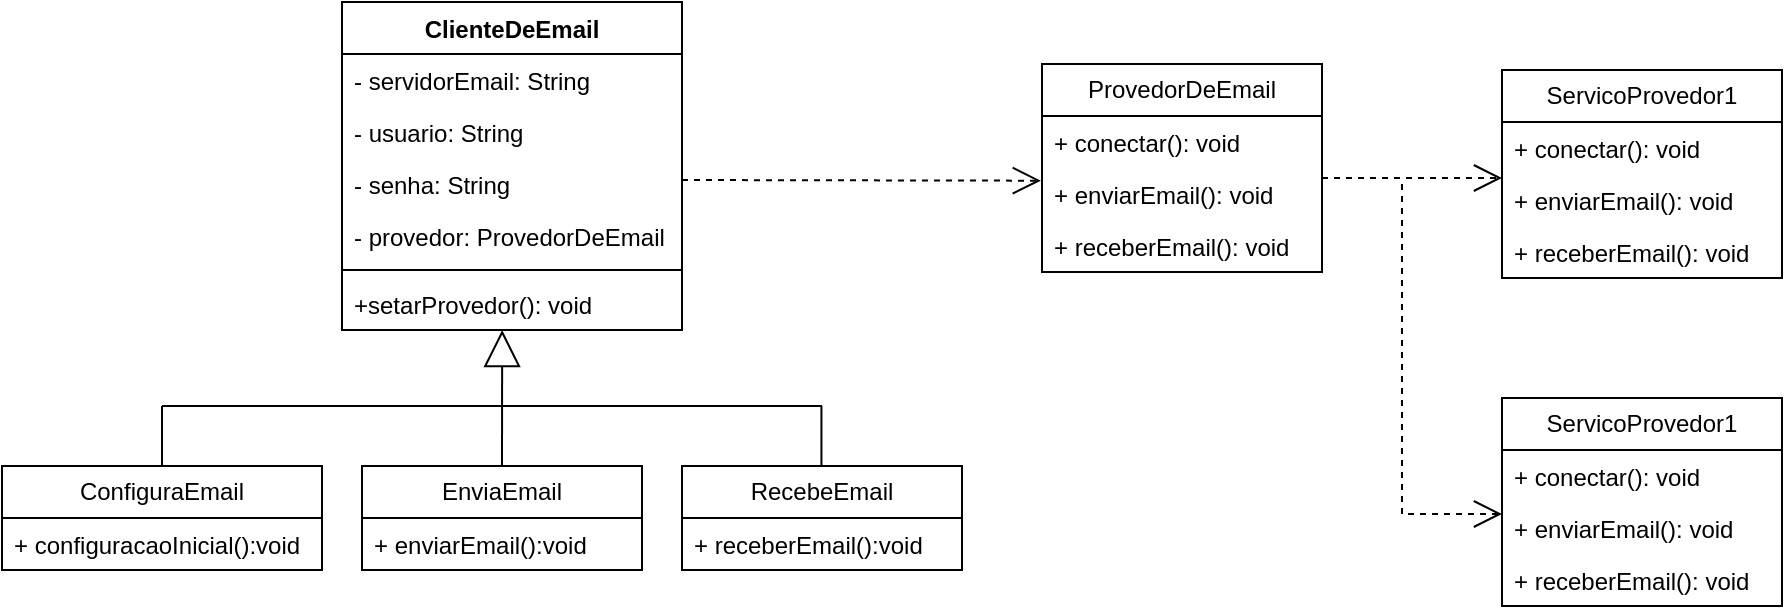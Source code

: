 <mxfile version="22.1.7" type="github">
  <diagram name="Page-1" id="_jQCSK4NrimCxyhV8Pme">
    <mxGraphModel dx="593" dy="643" grid="1" gridSize="10" guides="1" tooltips="1" connect="1" arrows="1" fold="1" page="1" pageScale="1" pageWidth="850" pageHeight="1100" math="0" shadow="0">
      <root>
        <mxCell id="0" />
        <mxCell id="1" parent="0" />
        <mxCell id="8tsni5hpxIVoQU1fclmt-1" value="ClienteDeEmail" style="swimlane;fontStyle=1;align=center;verticalAlign=top;childLayout=stackLayout;horizontal=1;startSize=26;horizontalStack=0;resizeParent=1;resizeParentMax=0;resizeLast=0;collapsible=1;marginBottom=0;whiteSpace=wrap;html=1;" vertex="1" parent="1">
          <mxGeometry x="200" y="38" width="170" height="164" as="geometry" />
        </mxCell>
        <mxCell id="8tsni5hpxIVoQU1fclmt-2" value="- servidorEmail: String" style="text;strokeColor=none;fillColor=none;align=left;verticalAlign=top;spacingLeft=4;spacingRight=4;overflow=hidden;rotatable=0;points=[[0,0.5],[1,0.5]];portConstraint=eastwest;whiteSpace=wrap;html=1;" vertex="1" parent="8tsni5hpxIVoQU1fclmt-1">
          <mxGeometry y="26" width="170" height="26" as="geometry" />
        </mxCell>
        <mxCell id="8tsni5hpxIVoQU1fclmt-6" value="- usuario: String" style="text;strokeColor=none;fillColor=none;align=left;verticalAlign=top;spacingLeft=4;spacingRight=4;overflow=hidden;rotatable=0;points=[[0,0.5],[1,0.5]];portConstraint=eastwest;whiteSpace=wrap;html=1;" vertex="1" parent="8tsni5hpxIVoQU1fclmt-1">
          <mxGeometry y="52" width="170" height="26" as="geometry" />
        </mxCell>
        <mxCell id="8tsni5hpxIVoQU1fclmt-7" value="- senha: String" style="text;strokeColor=none;fillColor=none;align=left;verticalAlign=top;spacingLeft=4;spacingRight=4;overflow=hidden;rotatable=0;points=[[0,0.5],[1,0.5]];portConstraint=eastwest;whiteSpace=wrap;html=1;" vertex="1" parent="8tsni5hpxIVoQU1fclmt-1">
          <mxGeometry y="78" width="170" height="26" as="geometry" />
        </mxCell>
        <mxCell id="8tsni5hpxIVoQU1fclmt-47" value="- provedor: ProvedorDeEmail" style="text;strokeColor=none;fillColor=none;align=left;verticalAlign=top;spacingLeft=4;spacingRight=4;overflow=hidden;rotatable=0;points=[[0,0.5],[1,0.5]];portConstraint=eastwest;whiteSpace=wrap;html=1;" vertex="1" parent="8tsni5hpxIVoQU1fclmt-1">
          <mxGeometry y="104" width="170" height="26" as="geometry" />
        </mxCell>
        <mxCell id="8tsni5hpxIVoQU1fclmt-45" value="" style="line;strokeWidth=1;fillColor=none;align=left;verticalAlign=middle;spacingTop=-1;spacingLeft=3;spacingRight=3;rotatable=0;labelPosition=right;points=[];portConstraint=eastwest;strokeColor=inherit;" vertex="1" parent="8tsni5hpxIVoQU1fclmt-1">
          <mxGeometry y="130" width="170" height="8" as="geometry" />
        </mxCell>
        <mxCell id="8tsni5hpxIVoQU1fclmt-46" value="+setarProvedor(): void" style="text;strokeColor=none;fillColor=none;align=left;verticalAlign=top;spacingLeft=4;spacingRight=4;overflow=hidden;rotatable=0;points=[[0,0.5],[1,0.5]];portConstraint=eastwest;whiteSpace=wrap;html=1;" vertex="1" parent="8tsni5hpxIVoQU1fclmt-1">
          <mxGeometry y="138" width="170" height="26" as="geometry" />
        </mxCell>
        <mxCell id="8tsni5hpxIVoQU1fclmt-8" value="ConfiguraEmail" style="swimlane;fontStyle=0;childLayout=stackLayout;horizontal=1;startSize=26;fillColor=none;horizontalStack=0;resizeParent=1;resizeParentMax=0;resizeLast=0;collapsible=1;marginBottom=0;whiteSpace=wrap;html=1;" vertex="1" parent="1">
          <mxGeometry x="30" y="270" width="160" height="52" as="geometry" />
        </mxCell>
        <mxCell id="8tsni5hpxIVoQU1fclmt-9" value="+ configuracaoInicial():void" style="text;strokeColor=none;fillColor=none;align=left;verticalAlign=top;spacingLeft=4;spacingRight=4;overflow=hidden;rotatable=0;points=[[0,0.5],[1,0.5]];portConstraint=eastwest;whiteSpace=wrap;html=1;" vertex="1" parent="8tsni5hpxIVoQU1fclmt-8">
          <mxGeometry y="26" width="160" height="26" as="geometry" />
        </mxCell>
        <mxCell id="8tsni5hpxIVoQU1fclmt-16" value="EnviaEmail" style="swimlane;fontStyle=0;childLayout=stackLayout;horizontal=1;startSize=26;fillColor=none;horizontalStack=0;resizeParent=1;resizeParentMax=0;resizeLast=0;collapsible=1;marginBottom=0;whiteSpace=wrap;html=1;" vertex="1" parent="1">
          <mxGeometry x="210" y="270" width="140" height="52" as="geometry" />
        </mxCell>
        <mxCell id="8tsni5hpxIVoQU1fclmt-17" value="+ enviarEmail():void" style="text;strokeColor=none;fillColor=none;align=left;verticalAlign=top;spacingLeft=4;spacingRight=4;overflow=hidden;rotatable=0;points=[[0,0.5],[1,0.5]];portConstraint=eastwest;whiteSpace=wrap;html=1;" vertex="1" parent="8tsni5hpxIVoQU1fclmt-16">
          <mxGeometry y="26" width="140" height="26" as="geometry" />
        </mxCell>
        <mxCell id="8tsni5hpxIVoQU1fclmt-20" value="RecebeEmail" style="swimlane;fontStyle=0;childLayout=stackLayout;horizontal=1;startSize=26;fillColor=none;horizontalStack=0;resizeParent=1;resizeParentMax=0;resizeLast=0;collapsible=1;marginBottom=0;whiteSpace=wrap;html=1;" vertex="1" parent="1">
          <mxGeometry x="370" y="270" width="140" height="52" as="geometry" />
        </mxCell>
        <mxCell id="8tsni5hpxIVoQU1fclmt-21" value="+ receberEmail():void" style="text;strokeColor=none;fillColor=none;align=left;verticalAlign=top;spacingLeft=4;spacingRight=4;overflow=hidden;rotatable=0;points=[[0,0.5],[1,0.5]];portConstraint=eastwest;whiteSpace=wrap;html=1;" vertex="1" parent="8tsni5hpxIVoQU1fclmt-20">
          <mxGeometry y="26" width="140" height="26" as="geometry" />
        </mxCell>
        <mxCell id="8tsni5hpxIVoQU1fclmt-24" value="" style="endArrow=block;endSize=16;endFill=0;html=1;rounded=0;entryX=0.513;entryY=1.154;entryDx=0;entryDy=0;entryPerimeter=0;exitX=0.5;exitY=0;exitDx=0;exitDy=0;" edge="1" parent="1" source="8tsni5hpxIVoQU1fclmt-16">
          <mxGeometry width="160" relative="1" as="geometry">
            <mxPoint x="250" y="450" as="sourcePoint" />
            <mxPoint x="280.08" y="202.004" as="targetPoint" />
          </mxGeometry>
        </mxCell>
        <mxCell id="8tsni5hpxIVoQU1fclmt-25" value="" style="line;strokeWidth=1;fillColor=none;align=left;verticalAlign=middle;spacingTop=-1;spacingLeft=3;spacingRight=3;rotatable=0;labelPosition=right;points=[];portConstraint=eastwest;strokeColor=inherit;" vertex="1" parent="1">
          <mxGeometry x="110" y="236" width="330" height="8" as="geometry" />
        </mxCell>
        <mxCell id="8tsni5hpxIVoQU1fclmt-27" value="" style="endArrow=none;html=1;rounded=0;exitX=0.5;exitY=0;exitDx=0;exitDy=0;" edge="1" parent="1">
          <mxGeometry width="50" height="50" relative="1" as="geometry">
            <mxPoint x="110.0" y="270" as="sourcePoint" />
            <mxPoint x="110" y="240" as="targetPoint" />
          </mxGeometry>
        </mxCell>
        <mxCell id="8tsni5hpxIVoQU1fclmt-28" value="" style="endArrow=none;html=1;rounded=0;exitX=0.5;exitY=0;exitDx=0;exitDy=0;" edge="1" parent="1">
          <mxGeometry width="50" height="50" relative="1" as="geometry">
            <mxPoint x="439.72" y="270" as="sourcePoint" />
            <mxPoint x="439.72" y="240" as="targetPoint" />
          </mxGeometry>
        </mxCell>
        <mxCell id="8tsni5hpxIVoQU1fclmt-29" value="ProvedorDeEmail" style="swimlane;fontStyle=0;childLayout=stackLayout;horizontal=1;startSize=26;fillColor=none;horizontalStack=0;resizeParent=1;resizeParentMax=0;resizeLast=0;collapsible=1;marginBottom=0;whiteSpace=wrap;html=1;" vertex="1" parent="1">
          <mxGeometry x="550" y="69" width="140" height="104" as="geometry" />
        </mxCell>
        <mxCell id="8tsni5hpxIVoQU1fclmt-30" value="+ conectar(): void" style="text;strokeColor=none;fillColor=none;align=left;verticalAlign=top;spacingLeft=4;spacingRight=4;overflow=hidden;rotatable=0;points=[[0,0.5],[1,0.5]];portConstraint=eastwest;whiteSpace=wrap;html=1;" vertex="1" parent="8tsni5hpxIVoQU1fclmt-29">
          <mxGeometry y="26" width="140" height="26" as="geometry" />
        </mxCell>
        <mxCell id="8tsni5hpxIVoQU1fclmt-31" value="+ enviarEmail(): void" style="text;strokeColor=none;fillColor=none;align=left;verticalAlign=top;spacingLeft=4;spacingRight=4;overflow=hidden;rotatable=0;points=[[0,0.5],[1,0.5]];portConstraint=eastwest;whiteSpace=wrap;html=1;" vertex="1" parent="8tsni5hpxIVoQU1fclmt-29">
          <mxGeometry y="52" width="140" height="26" as="geometry" />
        </mxCell>
        <mxCell id="8tsni5hpxIVoQU1fclmt-32" value="+ receberEmail(): void" style="text;strokeColor=none;fillColor=none;align=left;verticalAlign=top;spacingLeft=4;spacingRight=4;overflow=hidden;rotatable=0;points=[[0,0.5],[1,0.5]];portConstraint=eastwest;whiteSpace=wrap;html=1;" vertex="1" parent="8tsni5hpxIVoQU1fclmt-29">
          <mxGeometry y="78" width="140" height="26" as="geometry" />
        </mxCell>
        <mxCell id="8tsni5hpxIVoQU1fclmt-33" value="ServicoProvedor1" style="swimlane;fontStyle=0;childLayout=stackLayout;horizontal=1;startSize=26;fillColor=none;horizontalStack=0;resizeParent=1;resizeParentMax=0;resizeLast=0;collapsible=1;marginBottom=0;whiteSpace=wrap;html=1;" vertex="1" parent="1">
          <mxGeometry x="780" y="72" width="140" height="104" as="geometry" />
        </mxCell>
        <mxCell id="8tsni5hpxIVoQU1fclmt-34" value="+ conectar(): void" style="text;strokeColor=none;fillColor=none;align=left;verticalAlign=top;spacingLeft=4;spacingRight=4;overflow=hidden;rotatable=0;points=[[0,0.5],[1,0.5]];portConstraint=eastwest;whiteSpace=wrap;html=1;" vertex="1" parent="8tsni5hpxIVoQU1fclmt-33">
          <mxGeometry y="26" width="140" height="26" as="geometry" />
        </mxCell>
        <mxCell id="8tsni5hpxIVoQU1fclmt-35" value="+ enviarEmail(): void" style="text;strokeColor=none;fillColor=none;align=left;verticalAlign=top;spacingLeft=4;spacingRight=4;overflow=hidden;rotatable=0;points=[[0,0.5],[1,0.5]];portConstraint=eastwest;whiteSpace=wrap;html=1;" vertex="1" parent="8tsni5hpxIVoQU1fclmt-33">
          <mxGeometry y="52" width="140" height="26" as="geometry" />
        </mxCell>
        <mxCell id="8tsni5hpxIVoQU1fclmt-36" value="+ receberEmail(): void" style="text;strokeColor=none;fillColor=none;align=left;verticalAlign=top;spacingLeft=4;spacingRight=4;overflow=hidden;rotatable=0;points=[[0,0.5],[1,0.5]];portConstraint=eastwest;whiteSpace=wrap;html=1;" vertex="1" parent="8tsni5hpxIVoQU1fclmt-33">
          <mxGeometry y="78" width="140" height="26" as="geometry" />
        </mxCell>
        <mxCell id="8tsni5hpxIVoQU1fclmt-37" value="ServicoProvedor1" style="swimlane;fontStyle=0;childLayout=stackLayout;horizontal=1;startSize=26;fillColor=none;horizontalStack=0;resizeParent=1;resizeParentMax=0;resizeLast=0;collapsible=1;marginBottom=0;whiteSpace=wrap;html=1;" vertex="1" parent="1">
          <mxGeometry x="780" y="236" width="140" height="104" as="geometry" />
        </mxCell>
        <mxCell id="8tsni5hpxIVoQU1fclmt-38" value="+ conectar(): void" style="text;strokeColor=none;fillColor=none;align=left;verticalAlign=top;spacingLeft=4;spacingRight=4;overflow=hidden;rotatable=0;points=[[0,0.5],[1,0.5]];portConstraint=eastwest;whiteSpace=wrap;html=1;" vertex="1" parent="8tsni5hpxIVoQU1fclmt-37">
          <mxGeometry y="26" width="140" height="26" as="geometry" />
        </mxCell>
        <mxCell id="8tsni5hpxIVoQU1fclmt-39" value="+ enviarEmail(): void" style="text;strokeColor=none;fillColor=none;align=left;verticalAlign=top;spacingLeft=4;spacingRight=4;overflow=hidden;rotatable=0;points=[[0,0.5],[1,0.5]];portConstraint=eastwest;whiteSpace=wrap;html=1;" vertex="1" parent="8tsni5hpxIVoQU1fclmt-37">
          <mxGeometry y="52" width="140" height="26" as="geometry" />
        </mxCell>
        <mxCell id="8tsni5hpxIVoQU1fclmt-40" value="+ receberEmail(): void" style="text;strokeColor=none;fillColor=none;align=left;verticalAlign=top;spacingLeft=4;spacingRight=4;overflow=hidden;rotatable=0;points=[[0,0.5],[1,0.5]];portConstraint=eastwest;whiteSpace=wrap;html=1;" vertex="1" parent="8tsni5hpxIVoQU1fclmt-37">
          <mxGeometry y="78" width="140" height="26" as="geometry" />
        </mxCell>
        <mxCell id="8tsni5hpxIVoQU1fclmt-41" value="" style="endArrow=open;endSize=12;dashed=1;html=1;rounded=0;entryX=-0.004;entryY=0.321;entryDx=0;entryDy=0;entryPerimeter=0;" edge="1" parent="1">
          <mxGeometry width="160" relative="1" as="geometry">
            <mxPoint x="370" y="127" as="sourcePoint" />
            <mxPoint x="549.44" y="127.346" as="targetPoint" />
          </mxGeometry>
        </mxCell>
        <mxCell id="8tsni5hpxIVoQU1fclmt-43" value="" style="endArrow=open;endSize=12;dashed=1;html=1;rounded=0;" edge="1" parent="1">
          <mxGeometry width="160" relative="1" as="geometry">
            <mxPoint x="690" y="126" as="sourcePoint" />
            <mxPoint x="780" y="126" as="targetPoint" />
          </mxGeometry>
        </mxCell>
        <mxCell id="8tsni5hpxIVoQU1fclmt-44" value="" style="endArrow=open;endSize=12;dashed=1;html=1;rounded=0;entryX=0;entryY=0.5;entryDx=0;entryDy=0;" edge="1" parent="1">
          <mxGeometry width="160" relative="1" as="geometry">
            <mxPoint x="730" y="129" as="sourcePoint" />
            <mxPoint x="780" y="294" as="targetPoint" />
            <Array as="points">
              <mxPoint x="730" y="294" />
            </Array>
          </mxGeometry>
        </mxCell>
      </root>
    </mxGraphModel>
  </diagram>
</mxfile>
